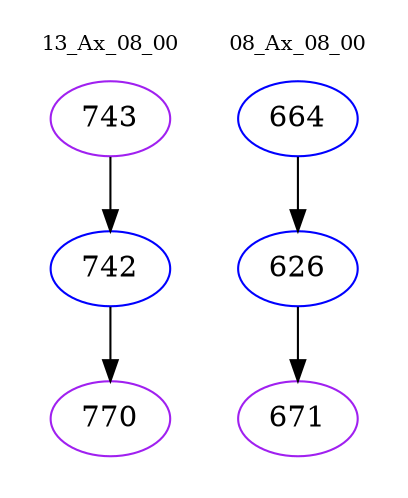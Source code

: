 digraph{
subgraph cluster_0 {
color = white
label = "13_Ax_08_00";
fontsize=10;
T0_743 [label="743", color="purple"]
T0_743 -> T0_742 [color="black"]
T0_742 [label="742", color="blue"]
T0_742 -> T0_770 [color="black"]
T0_770 [label="770", color="purple"]
}
subgraph cluster_1 {
color = white
label = "08_Ax_08_00";
fontsize=10;
T1_664 [label="664", color="blue"]
T1_664 -> T1_626 [color="black"]
T1_626 [label="626", color="blue"]
T1_626 -> T1_671 [color="black"]
T1_671 [label="671", color="purple"]
}
}
